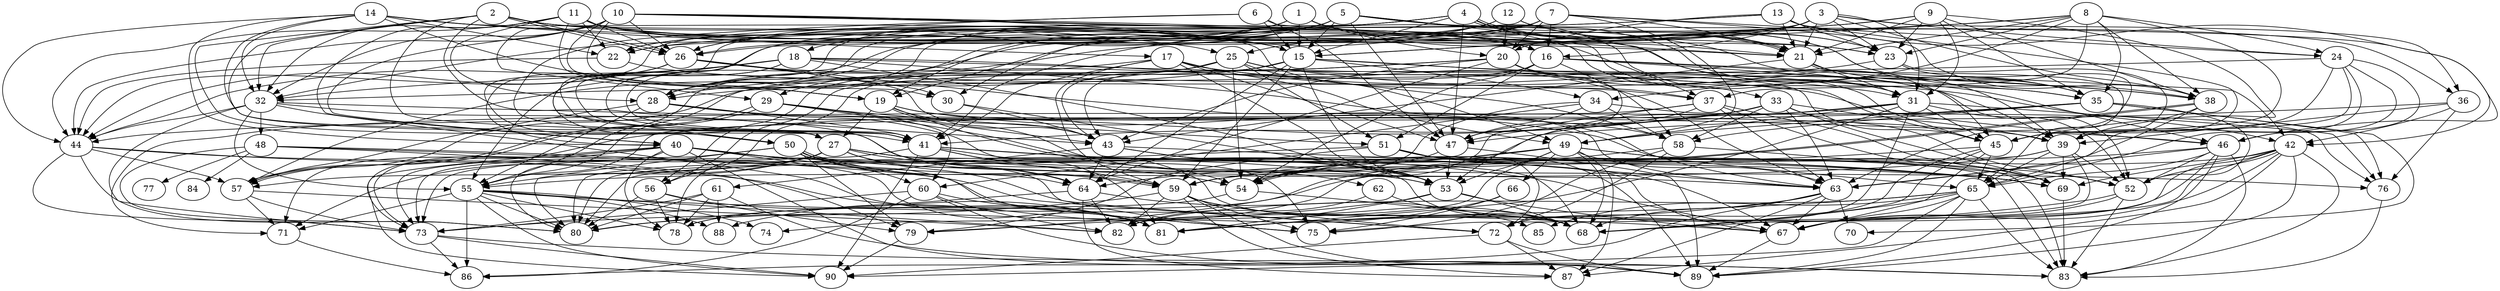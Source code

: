 // DAG automatically generated by daggen at Wed Apr 12 12:22:18 2017
// ./daggen --dot -n 90 --jump=3 --fat=0.6 --regularity=0.6 --density=0.8 
digraph G {
  1 [size="231928233984", alpha="0.02"]
  1 -> 15 [size ="301989888"]
  1 -> 20 [size ="301989888"]
  1 -> 21 [size ="301989888"]
  1 -> 22 [size ="301989888"]
  1 -> 26 [size ="301989888"]
  1 -> 31 [size ="301989888"]
  1 -> 32 [size ="301989888"]
  1 -> 45 [size ="301989888"]
  2 [size="32272544969", alpha="0.08"]
  2 -> 15 [size ="679477248"]
  2 -> 16 [size ="679477248"]
  2 -> 25 [size ="679477248"]
  2 -> 26 [size ="679477248"]
  2 -> 26 [size ="679477248"]
  2 -> 27 [size ="679477248"]
  2 -> 32 [size ="679477248"]
  2 -> 41 [size ="679477248"]
  2 -> 43 [size ="679477248"]
  2 -> 50 [size ="679477248"]
  3 [size="9609365503", alpha="0.03"]
  3 -> 16 [size ="301989888"]
  3 -> 19 [size ="301989888"]
  3 -> 21 [size ="301989888"]
  3 -> 22 [size ="301989888"]
  3 -> 23 [size ="301989888"]
  3 -> 24 [size ="301989888"]
  3 -> 26 [size ="301989888"]
  3 -> 28 [size ="301989888"]
  3 -> 31 [size ="301989888"]
  3 -> 36 [size ="301989888"]
  3 -> 38 [size ="301989888"]
  4 [size="88398111084", alpha="0.14"]
  4 -> 15 [size ="134217728"]
  4 -> 21 [size ="134217728"]
  4 -> 21 [size ="134217728"]
  4 -> 23 [size ="134217728"]
  4 -> 27 [size ="134217728"]
  4 -> 37 [size ="134217728"]
  4 -> 38 [size ="134217728"]
  4 -> 40 [size ="134217728"]
  4 -> 44 [size ="134217728"]
  4 -> 47 [size ="134217728"]
  5 [size="111439457675", alpha="0.10"]
  5 -> 15 [size ="75497472"]
  5 -> 18 [size ="75497472"]
  5 -> 19 [size ="75497472"]
  5 -> 22 [size ="75497472"]
  5 -> 28 [size ="75497472"]
  5 -> 30 [size ="75497472"]
  5 -> 31 [size ="75497472"]
  5 -> 35 [size ="75497472"]
  5 -> 39 [size ="75497472"]
  5 -> 41 [size ="75497472"]
  5 -> 42 [size ="75497472"]
  5 -> 47 [size ="75497472"]
  6 [size="134217728000", alpha="0.19"]
  6 -> 15 [size ="209715200"]
  6 -> 21 [size ="209715200"]
  6 -> 26 [size ="209715200"]
  6 -> 27 [size ="209715200"]
  6 -> 47 [size ="209715200"]
  7 [size="782757789696", alpha="0.04"]
  7 -> 16 [size ="679477248"]
  7 -> 20 [size ="679477248"]
  7 -> 21 [size ="679477248"]
  7 -> 24 [size ="679477248"]
  7 -> 25 [size ="679477248"]
  7 -> 28 [size ="679477248"]
  7 -> 29 [size ="679477248"]
  7 -> 38 [size ="679477248"]
  7 -> 41 [size ="679477248"]
  7 -> 49 [size ="679477248"]
  8 [size="109054157071", alpha="0.14"]
  8 -> 15 [size ="75497472"]
  8 -> 21 [size ="75497472"]
  8 -> 23 [size ="75497472"]
  8 -> 24 [size ="75497472"]
  8 -> 28 [size ="75497472"]
  8 -> 34 [size ="75497472"]
  8 -> 35 [size ="75497472"]
  8 -> 37 [size ="75497472"]
  8 -> 38 [size ="75497472"]
  8 -> 45 [size ="75497472"]
  9 [size="303986322999", alpha="0.09"]
  9 -> 15 [size ="301989888"]
  9 -> 21 [size ="301989888"]
  9 -> 23 [size ="301989888"]
  9 -> 31 [size ="301989888"]
  9 -> 35 [size ="301989888"]
  9 -> 38 [size ="301989888"]
  9 -> 41 [size ="301989888"]
  9 -> 45 [size ="301989888"]
  10 [size="68719476736", alpha="0.16"]
  10 -> 15 [size ="134217728"]
  10 -> 19 [size ="134217728"]
  10 -> 23 [size ="134217728"]
  10 -> 26 [size ="134217728"]
  10 -> 29 [size ="134217728"]
  10 -> 30 [size ="134217728"]
  10 -> 32 [size ="134217728"]
  10 -> 33 [size ="134217728"]
  10 -> 40 [size ="134217728"]
  10 -> 44 [size ="134217728"]
  10 -> 45 [size ="134217728"]
  11 [size="2059081753", alpha="0.10"]
  11 -> 15 [size ="134217728"]
  11 -> 16 [size ="134217728"]
  11 -> 19 [size ="134217728"]
  11 -> 22 [size ="134217728"]
  11 -> 23 [size ="134217728"]
  11 -> 26 [size ="134217728"]
  11 -> 28 [size ="134217728"]
  11 -> 32 [size ="134217728"]
  11 -> 36 [size ="134217728"]
  11 -> 40 [size ="134217728"]
  11 -> 44 [size ="134217728"]
  12 [size="231928233984", alpha="0.14"]
  12 -> 20 [size ="301989888"]
  12 -> 21 [size ="301989888"]
  12 -> 23 [size ="301989888"]
  12 -> 26 [size ="301989888"]
  12 -> 28 [size ="301989888"]
  12 -> 35 [size ="301989888"]
  13 [size="24072130212", alpha="0.01"]
  13 -> 20 [size ="536870912"]
  13 -> 21 [size ="536870912"]
  13 -> 22 [size ="536870912"]
  13 -> 23 [size ="536870912"]
  13 -> 45 [size ="536870912"]
  13 -> 46 [size ="536870912"]
  13 -> 50 [size ="536870912"]
  14 [size="549755813888", alpha="0.13"]
  14 -> 17 [size ="536870912"]
  14 -> 19 [size ="536870912"]
  14 -> 21 [size ="536870912"]
  14 -> 22 [size ="536870912"]
  14 -> 32 [size ="536870912"]
  14 -> 37 [size ="536870912"]
  14 -> 40 [size ="536870912"]
  14 -> 41 [size ="536870912"]
  14 -> 44 [size ="536870912"]
  15 [size="549755813888", alpha="0.18"]
  15 -> 28 [size ="536870912"]
  15 -> 34 [size ="536870912"]
  15 -> 38 [size ="536870912"]
  15 -> 43 [size ="536870912"]
  15 -> 45 [size ="536870912"]
  15 -> 53 [size ="536870912"]
  15 -> 55 [size ="536870912"]
  15 -> 59 [size ="536870912"]
  15 -> 64 [size ="536870912"]
  16 [size="8589934592", alpha="0.13"]
  16 -> 38 [size ="33554432"]
  16 -> 42 [size ="33554432"]
  16 -> 46 [size ="33554432"]
  16 -> 47 [size ="33554432"]
  16 -> 51 [size ="33554432"]
  16 -> 54 [size ="33554432"]
  16 -> 56 [size ="33554432"]
  17 [size="510927026775", alpha="0.02"]
  17 -> 31 [size ="679477248"]
  17 -> 41 [size ="679477248"]
  17 -> 47 [size ="679477248"]
  17 -> 49 [size ="679477248"]
  17 -> 53 [size ="679477248"]
  17 -> 55 [size ="679477248"]
  17 -> 59 [size ="679477248"]
  17 -> 63 [size ="679477248"]
  18 [size="4431414244", alpha="0.09"]
  18 -> 32 [size ="75497472"]
  18 -> 41 [size ="75497472"]
  18 -> 42 [size ="75497472"]
  18 -> 44 [size ="75497472"]
  18 -> 53 [size ="75497472"]
  18 -> 55 [size ="75497472"]
  18 -> 58 [size ="75497472"]
  18 -> 63 [size ="75497472"]
  18 -> 64 [size ="75497472"]
  19 [size="40636137740", alpha="0.10"]
  19 -> 27 [size ="33554432"]
  19 -> 43 [size ="33554432"]
  19 -> 54 [size ="33554432"]
  19 -> 58 [size ="33554432"]
  19 -> 62 [size ="33554432"]
  19 -> 65 [size ="33554432"]
  20 [size="122029915379", alpha="0.05"]
  20 -> 35 [size ="301989888"]
  20 -> 39 [size ="301989888"]
  20 -> 43 [size ="301989888"]
  20 -> 56 [size ="301989888"]
  20 -> 57 [size ="301989888"]
  20 -> 58 [size ="301989888"]
  20 -> 64 [size ="301989888"]
  21 [size="564759816124", alpha="0.11"]
  21 -> 31 [size ="679477248"]
  21 -> 35 [size ="679477248"]
  21 -> 43 [size ="679477248"]
  21 -> 65 [size ="679477248"]
  22 [size="782757789696", alpha="0.11"]
  22 -> 37 [size ="679477248"]
  22 -> 44 [size ="679477248"]
  23 [size="95078182316", alpha="0.11"]
  23 -> 28 [size ="301989888"]
  23 -> 39 [size ="301989888"]
  23 -> 63 [size ="301989888"]
  24 [size="1287273488", alpha="0.03"]
  24 -> 32 [size ="134217728"]
  24 -> 39 [size ="134217728"]
  24 -> 45 [size ="134217728"]
  24 -> 46 [size ="134217728"]
  24 -> 63 [size ="134217728"]
  24 -> 65 [size ="134217728"]
  25 [size="116179019742", alpha="0.12"]
  25 -> 35 [size ="209715200"]
  25 -> 43 [size ="209715200"]
  25 -> 45 [size ="209715200"]
  25 -> 49 [size ="209715200"]
  25 -> 51 [size ="209715200"]
  25 -> 52 [size ="209715200"]
  25 -> 54 [size ="209715200"]
  25 -> 56 [size ="209715200"]
  25 -> 57 [size ="209715200"]
  26 [size="1233274446", alpha="0.04"]
  26 -> 30 [size ="75497472"]
  26 -> 43 [size ="75497472"]
  26 -> 44 [size ="75497472"]
  26 -> 46 [size ="75497472"]
  26 -> 50 [size ="75497472"]
  26 -> 63 [size ="75497472"]
  27 [size="1073741824000", alpha="0.11"]
  27 -> 54 [size ="838860800"]
  27 -> 55 [size ="838860800"]
  27 -> 57 [size ="838860800"]
  27 -> 64 [size ="838860800"]
  27 -> 67 [size ="838860800"]
  27 -> 69 [size ="838860800"]
  27 -> 71 [size ="838860800"]
  27 -> 73 [size ="838860800"]
  27 -> 75 [size ="838860800"]
  27 -> 76 [size ="838860800"]
  27 -> 78 [size ="838860800"]
  28 [size="2007432565", alpha="0.18"]
  28 -> 39 [size ="33554432"]
  28 -> 41 [size ="33554432"]
  28 -> 55 [size ="33554432"]
  28 -> 57 [size ="33554432"]
  28 -> 75 [size ="33554432"]
  29 [size="134217728000", alpha="0.03"]
  29 -> 43 [size ="209715200"]
  29 -> 51 [size ="209715200"]
  29 -> 57 [size ="209715200"]
  29 -> 57 [size ="209715200"]
  29 -> 60 [size ="209715200"]
  29 -> 68 [size ="209715200"]
  30 [size="134217728000", alpha="0.18"]
  30 -> 43 [size ="209715200"]
  30 -> 53 [size ="209715200"]
  31 [size="549755813888", alpha="0.02"]
  31 -> 44 [size ="536870912"]
  31 -> 45 [size ="536870912"]
  31 -> 49 [size ="536870912"]
  31 -> 52 [size ="536870912"]
  31 -> 53 [size ="536870912"]
  31 -> 72 [size ="536870912"]
  31 -> 76 [size ="536870912"]
  31 -> 81 [size ="536870912"]
  32 [size="28991029248", alpha="0.12"]
  32 -> 44 [size ="75497472"]
  32 -> 46 [size ="75497472"]
  32 -> 48 [size ="75497472"]
  32 -> 53 [size ="75497472"]
  32 -> 55 [size ="75497472"]
  32 -> 73 [size ="75497472"]
  32 -> 81 [size ="75497472"]
  33 [size="782757789696", alpha="0.01"]
  33 -> 39 [size ="679477248"]
  33 -> 41 [size ="679477248"]
  33 -> 47 [size ="679477248"]
  33 -> 52 [size ="679477248"]
  33 -> 58 [size ="679477248"]
  33 -> 63 [size ="679477248"]
  33 -> 69 [size ="679477248"]
  33 -> 73 [size ="679477248"]
  34 [size="7301339389", alpha="0.13"]
  34 -> 47 [size ="411041792"]
  34 -> 54 [size ="411041792"]
  34 -> 58 [size ="411041792"]
  34 -> 60 [size ="411041792"]
  34 -> 76 [size ="411041792"]
  35 [size="28991029248", alpha="0.05"]
  35 -> 49 [size ="75497472"]
  35 -> 52 [size ="75497472"]
  35 -> 54 [size ="75497472"]
  35 -> 58 [size ="75497472"]
  35 -> 70 [size ="75497472"]
  35 -> 71 [size ="75497472"]
  35 -> 76 [size ="75497472"]
  36 [size="1104110188764", alpha="0.04"]
  36 -> 39 [size ="679477248"]
  36 -> 42 [size ="679477248"]
  36 -> 47 [size ="679477248"]
  36 -> 76 [size ="679477248"]
  37 [size="30959635328", alpha="0.09"]
  37 -> 47 [size ="33554432"]
  37 -> 52 [size ="33554432"]
  37 -> 54 [size ="33554432"]
  37 -> 55 [size ="33554432"]
  37 -> 63 [size ="33554432"]
  37 -> 69 [size ="33554432"]
  38 [size="44276107116", alpha="0.01"]
  38 -> 39 [size ="134217728"]
  38 -> 54 [size ="134217728"]
  38 -> 54 [size ="134217728"]
  38 -> 65 [size ="134217728"]
  39 [size="6882723121", alpha="0.09"]
  39 -> 52 [size ="134217728"]
  39 -> 55 [size ="134217728"]
  39 -> 65 [size ="134217728"]
  39 -> 69 [size ="134217728"]
  39 -> 75 [size ="134217728"]
  39 -> 80 [size ="134217728"]
  40 [size="161334631583", alpha="0.05"]
  40 -> 53 [size ="209715200"]
  40 -> 67 [size ="209715200"]
  40 -> 71 [size ="209715200"]
  40 -> 72 [size ="209715200"]
  40 -> 73 [size ="209715200"]
  40 -> 75 [size ="209715200"]
  40 -> 78 [size ="209715200"]
  40 -> 80 [size ="209715200"]
  40 -> 81 [size ="209715200"]
  40 -> 89 [size ="209715200"]
  40 -> 90 [size ="209715200"]
  41 [size="14677883069", alpha="0.11"]
  41 -> 59 [size ="838860800"]
  41 -> 67 [size ="838860800"]
  41 -> 68 [size ="838860800"]
  41 -> 69 [size ="838860800"]
  41 -> 73 [size ="838860800"]
  41 -> 81 [size ="838860800"]
  41 -> 90 [size ="838860800"]
  42 [size="7695218121", alpha="0.09"]
  42 -> 52 [size ="209715200"]
  42 -> 67 [size ="209715200"]
  42 -> 68 [size ="209715200"]
  42 -> 69 [size ="209715200"]
  42 -> 82 [size ="209715200"]
  42 -> 83 [size ="209715200"]
  42 -> 87 [size ="209715200"]
  42 -> 88 [size ="209715200"]
  42 -> 89 [size ="209715200"]
  43 [size="231928233984", alpha="0.07"]
  43 -> 53 [size ="301989888"]
  43 -> 61 [size ="301989888"]
  43 -> 64 [size ="301989888"]
  43 -> 68 [size ="301989888"]
  43 -> 69 [size ="301989888"]
  44 [size="11529456084", alpha="0.08"]
  44 -> 57 [size ="209715200"]
  44 -> 69 [size ="209715200"]
  44 -> 73 [size ="209715200"]
  44 -> 80 [size ="209715200"]
  44 -> 81 [size ="209715200"]
  45 [size="231928233984", alpha="0.15"]
  45 -> 65 [size ="301989888"]
  45 -> 67 [size ="301989888"]
  45 -> 68 [size ="301989888"]
  45 -> 72 [size ="301989888"]
  45 -> 78 [size ="301989888"]
  46 [size="677772161", alpha="0.06"]
  46 -> 52 [size ="33554432"]
  46 -> 59 [size ="33554432"]
  46 -> 63 [size ="33554432"]
  46 -> 65 [size ="33554432"]
  46 -> 67 [size ="33554432"]
  46 -> 83 [size ="33554432"]
  46 -> 89 [size ="33554432"]
  47 [size="1073741824000", alpha="0.07"]
  47 -> 53 [size ="838860800"]
  47 -> 54 [size ="838860800"]
  47 -> 89 [size ="838860800"]
  48 [size="10424684852", alpha="0.06"]
  48 -> 64 [size ="209715200"]
  48 -> 72 [size ="209715200"]
  48 -> 77 [size ="209715200"]
  48 -> 79 [size ="209715200"]
  48 -> 80 [size ="209715200"]
  48 -> 84 [size ="209715200"]
  49 [size="1073741824000", alpha="0.05"]
  49 -> 53 [size ="838860800"]
  49 -> 59 [size ="838860800"]
  49 -> 63 [size ="838860800"]
  49 -> 64 [size ="838860800"]
  49 -> 66 [size ="838860800"]
  49 -> 68 [size ="838860800"]
  49 -> 69 [size ="838860800"]
  49 -> 74 [size ="838860800"]
  49 -> 80 [size ="838860800"]
  49 -> 83 [size ="838860800"]
  49 -> 87 [size ="838860800"]
  50 [size="65236839247", alpha="0.17"]
  50 -> 59 [size ="209715200"]
  50 -> 59 [size ="209715200"]
  50 -> 60 [size ="209715200"]
  50 -> 63 [size ="209715200"]
  50 -> 73 [size ="209715200"]
  50 -> 79 [size ="209715200"]
  50 -> 80 [size ="209715200"]
  50 -> 81 [size ="209715200"]
  51 [size="9838487037", alpha="0.16"]
  51 -> 63 [size ="301989888"]
  51 -> 72 [size ="301989888"]
  51 -> 79 [size ="301989888"]
  51 -> 80 [size ="301989888"]
  51 -> 83 [size ="301989888"]
  51 -> 89 [size ="301989888"]
  52 [size="161767107288", alpha="0.14"]
  52 -> 67 [size ="134217728"]
  52 -> 81 [size ="134217728"]
  52 -> 83 [size ="134217728"]
  53 [size="549755813888", alpha="0.15"]
  53 -> 67 [size ="536870912"]
  53 -> 68 [size ="536870912"]
  53 -> 80 [size ="536870912"]
  53 -> 81 [size ="536870912"]
  54 [size="68719476736", alpha="0.06"]
  54 -> 68 [size ="134217728"]
  54 -> 78 [size ="134217728"]
  55 [size="68719476736", alpha="0.12"]
  55 -> 67 [size ="134217728"]
  55 -> 71 [size ="134217728"]
  55 -> 74 [size ="134217728"]
  55 -> 78 [size ="134217728"]
  55 -> 80 [size ="134217728"]
  55 -> 82 [size ="134217728"]
  55 -> 86 [size ="134217728"]
  55 -> 88 [size ="134217728"]
  55 -> 90 [size ="134217728"]
  56 [size="7341199750", alpha="0.09"]
  56 -> 78 [size ="301989888"]
  56 -> 79 [size ="301989888"]
  56 -> 80 [size ="301989888"]
  56 -> 81 [size ="301989888"]
  57 [size="89337724920", alpha="0.12"]
  57 -> 71 [size ="75497472"]
  57 -> 73 [size ="75497472"]
  57 -> 82 [size ="75497472"]
  58 [size="21485560977", alpha="0.07"]
  58 -> 69 [size ="679477248"]
  58 -> 72 [size ="679477248"]
  58 -> 75 [size ="679477248"]
  58 -> 79 [size ="679477248"]
  59 [size="782757789696", alpha="0.03"]
  59 -> 68 [size ="679477248"]
  59 -> 72 [size ="679477248"]
  59 -> 73 [size ="679477248"]
  59 -> 75 [size ="679477248"]
  59 -> 82 [size ="679477248"]
  59 -> 87 [size ="679477248"]
  59 -> 89 [size ="679477248"]
  60 [size="6012485480", alpha="0.03"]
  60 -> 73 [size ="209715200"]
  60 -> 75 [size ="209715200"]
  60 -> 82 [size ="209715200"]
  60 -> 86 [size ="209715200"]
  60 -> 89 [size ="209715200"]
  61 [size="7875061262", alpha="0.15"]
  61 -> 73 [size ="301989888"]
  61 -> 78 [size ="301989888"]
  61 -> 80 [size ="301989888"]
  61 -> 83 [size ="301989888"]
  61 -> 88 [size ="301989888"]
  62 [size="368293445632", alpha="0.16"]
  62 -> 68 [size ="411041792"]
  62 -> 82 [size ="411041792"]
  63 [size="549755813888", alpha="0.04"]
  63 -> 67 [size ="536870912"]
  63 -> 68 [size ="536870912"]
  63 -> 70 [size ="536870912"]
  63 -> 81 [size ="536870912"]
  63 -> 86 [size ="536870912"]
  63 -> 87 [size ="536870912"]
  64 [size="8589934592", alpha="0.04"]
  64 -> 80 [size ="33554432"]
  64 -> 82 [size ="33554432"]
  64 -> 85 [size ="33554432"]
  64 -> 87 [size ="33554432"]
  65 [size="8589934592", alpha="0.19"]
  65 -> 67 [size ="33554432"]
  65 -> 68 [size ="33554432"]
  65 -> 81 [size ="33554432"]
  65 -> 82 [size ="33554432"]
  65 -> 83 [size ="33554432"]
  65 -> 85 [size ="33554432"]
  65 -> 89 [size ="33554432"]
  65 -> 90 [size ="33554432"]
  66 [size="549755813888", alpha="0.12"]
  66 -> 75 [size ="536870912"]
  66 -> 79 [size ="536870912"]
  67 [size="1073741824000", alpha="0.09"]
  67 -> 89 [size ="838860800"]
  68 [size="782757789696", alpha="0.05"]
  69 [size="27795701419", alpha="0.10"]
  69 -> 83 [size ="838860800"]
  70 [size="2398269564", alpha="0.01"]
  71 [size="782757789696", alpha="0.16"]
  71 -> 86 [size ="679477248"]
  72 [size="8589934592", alpha="0.03"]
  72 -> 87 [size ="33554432"]
  72 -> 89 [size ="33554432"]
  72 -> 90 [size ="33554432"]
  73 [size="97270970880", alpha="0.19"]
  73 -> 83 [size ="75497472"]
  73 -> 86 [size ="75497472"]
  73 -> 90 [size ="75497472"]
  74 [size="28991029248", alpha="0.03"]
  75 [size="549755813888", alpha="0.11"]
  76 [size="303841429741", alpha="0.16"]
  76 -> 83 [size ="679477248"]
  77 [size="368293445632", alpha="0.19"]
  78 [size="785165053396", alpha="0.12"]
  79 [size="118039483406", alpha="0.09"]
  79 -> 90 [size ="209715200"]
  80 [size="28991029248", alpha="0.07"]
  81 [size="142853617476", alpha="0.09"]
  82 [size="45263951125", alpha="0.15"]
  83 [size="8589934592", alpha="0.20"]
  84 [size="134217728000", alpha="0.19"]
  85 [size="782757789696", alpha="0.13"]
  86 [size="865127007212", alpha="0.03"]
  87 [size="150950875344", alpha="0.07"]
  88 [size="1180295895", alpha="0.09"]
  89 [size="782757789696", alpha="0.15"]
  90 [size="782757789696", alpha="0.18"]
}

